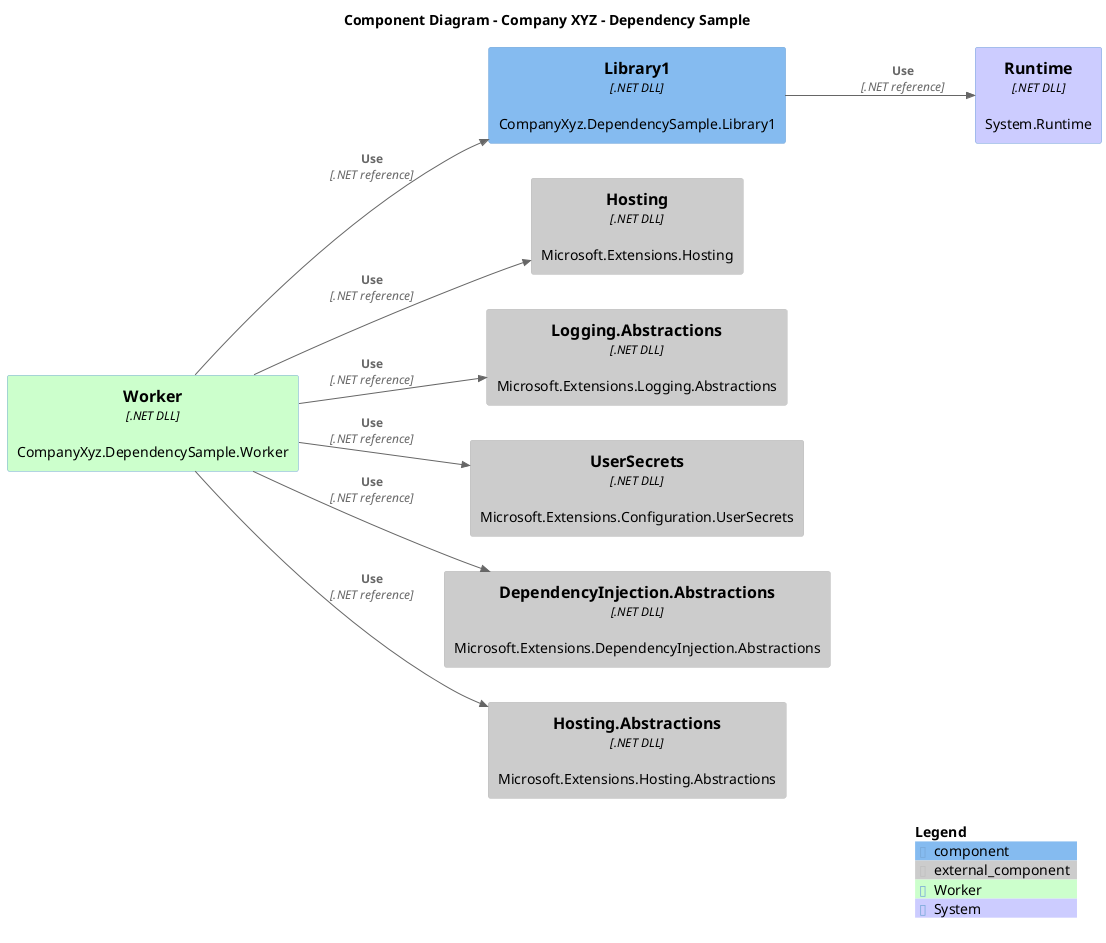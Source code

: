 @startuml

!include <C4/C4_Component>
AddComponentTag("Application", $bgColor="#0000ff")

title Component Diagram - Company XYZ - Dependency Sample

LAYOUT_LEFT_RIGHT()
AddComponentTag("Worker", $bgColor="#ccffcc")
AddComponentTag("System", $bgColor="#ccccff")

Component(CompanyXyz.DependencySample.Worker, "Worker", ".NET DLL", "CompanyXyz.DependencySample.Worker", $tags="Worker")
Component(CompanyXyz.DependencySample.Library1, "Library1", ".NET DLL", "CompanyXyz.DependencySample.Library1")

Component_Ext(Microsoft.Extensions.Hosting, "Hosting", ".NET DLL", "Microsoft.Extensions.Hosting")
Component_Ext(System.Runtime, "Runtime", ".NET DLL", "System.Runtime", $tags="System")
Component_Ext(Microsoft.Extensions.Logging.Abstractions, "Logging.Abstractions", ".NET DLL", "Microsoft.Extensions.Logging.Abstractions")
Component_Ext(Microsoft.Extensions.Configuration.UserSecrets, "UserSecrets", ".NET DLL", "Microsoft.Extensions.Configuration.UserSecrets")
Component_Ext(Microsoft.Extensions.DependencyInjection.Abstractions, "DependencyInjection.Abstractions", ".NET DLL", "Microsoft.Extensions.DependencyInjection.Abstractions")
Component_Ext(Microsoft.Extensions.Hosting.Abstractions, "Hosting.Abstractions", ".NET DLL", "Microsoft.Extensions.Hosting.Abstractions")

Rel(CompanyXyz.DependencySample.Worker, Microsoft.Extensions.Hosting, "Use", ".NET reference")
Rel(CompanyXyz.DependencySample.Library1, System.Runtime, "Use", ".NET reference")
Rel(CompanyXyz.DependencySample.Worker, Microsoft.Extensions.Logging.Abstractions, "Use", ".NET reference")
Rel(CompanyXyz.DependencySample.Worker, Microsoft.Extensions.Configuration.UserSecrets, "Use", ".NET reference")
Rel(CompanyXyz.DependencySample.Worker, Microsoft.Extensions.DependencyInjection.Abstractions, "Use", ".NET reference")
Rel(CompanyXyz.DependencySample.Worker, CompanyXyz.DependencySample.Library1, "Use", ".NET reference")
Rel(CompanyXyz.DependencySample.Worker, Microsoft.Extensions.Hosting.Abstractions, "Use", ".NET reference")

SHOW_LEGEND()

@enduml
